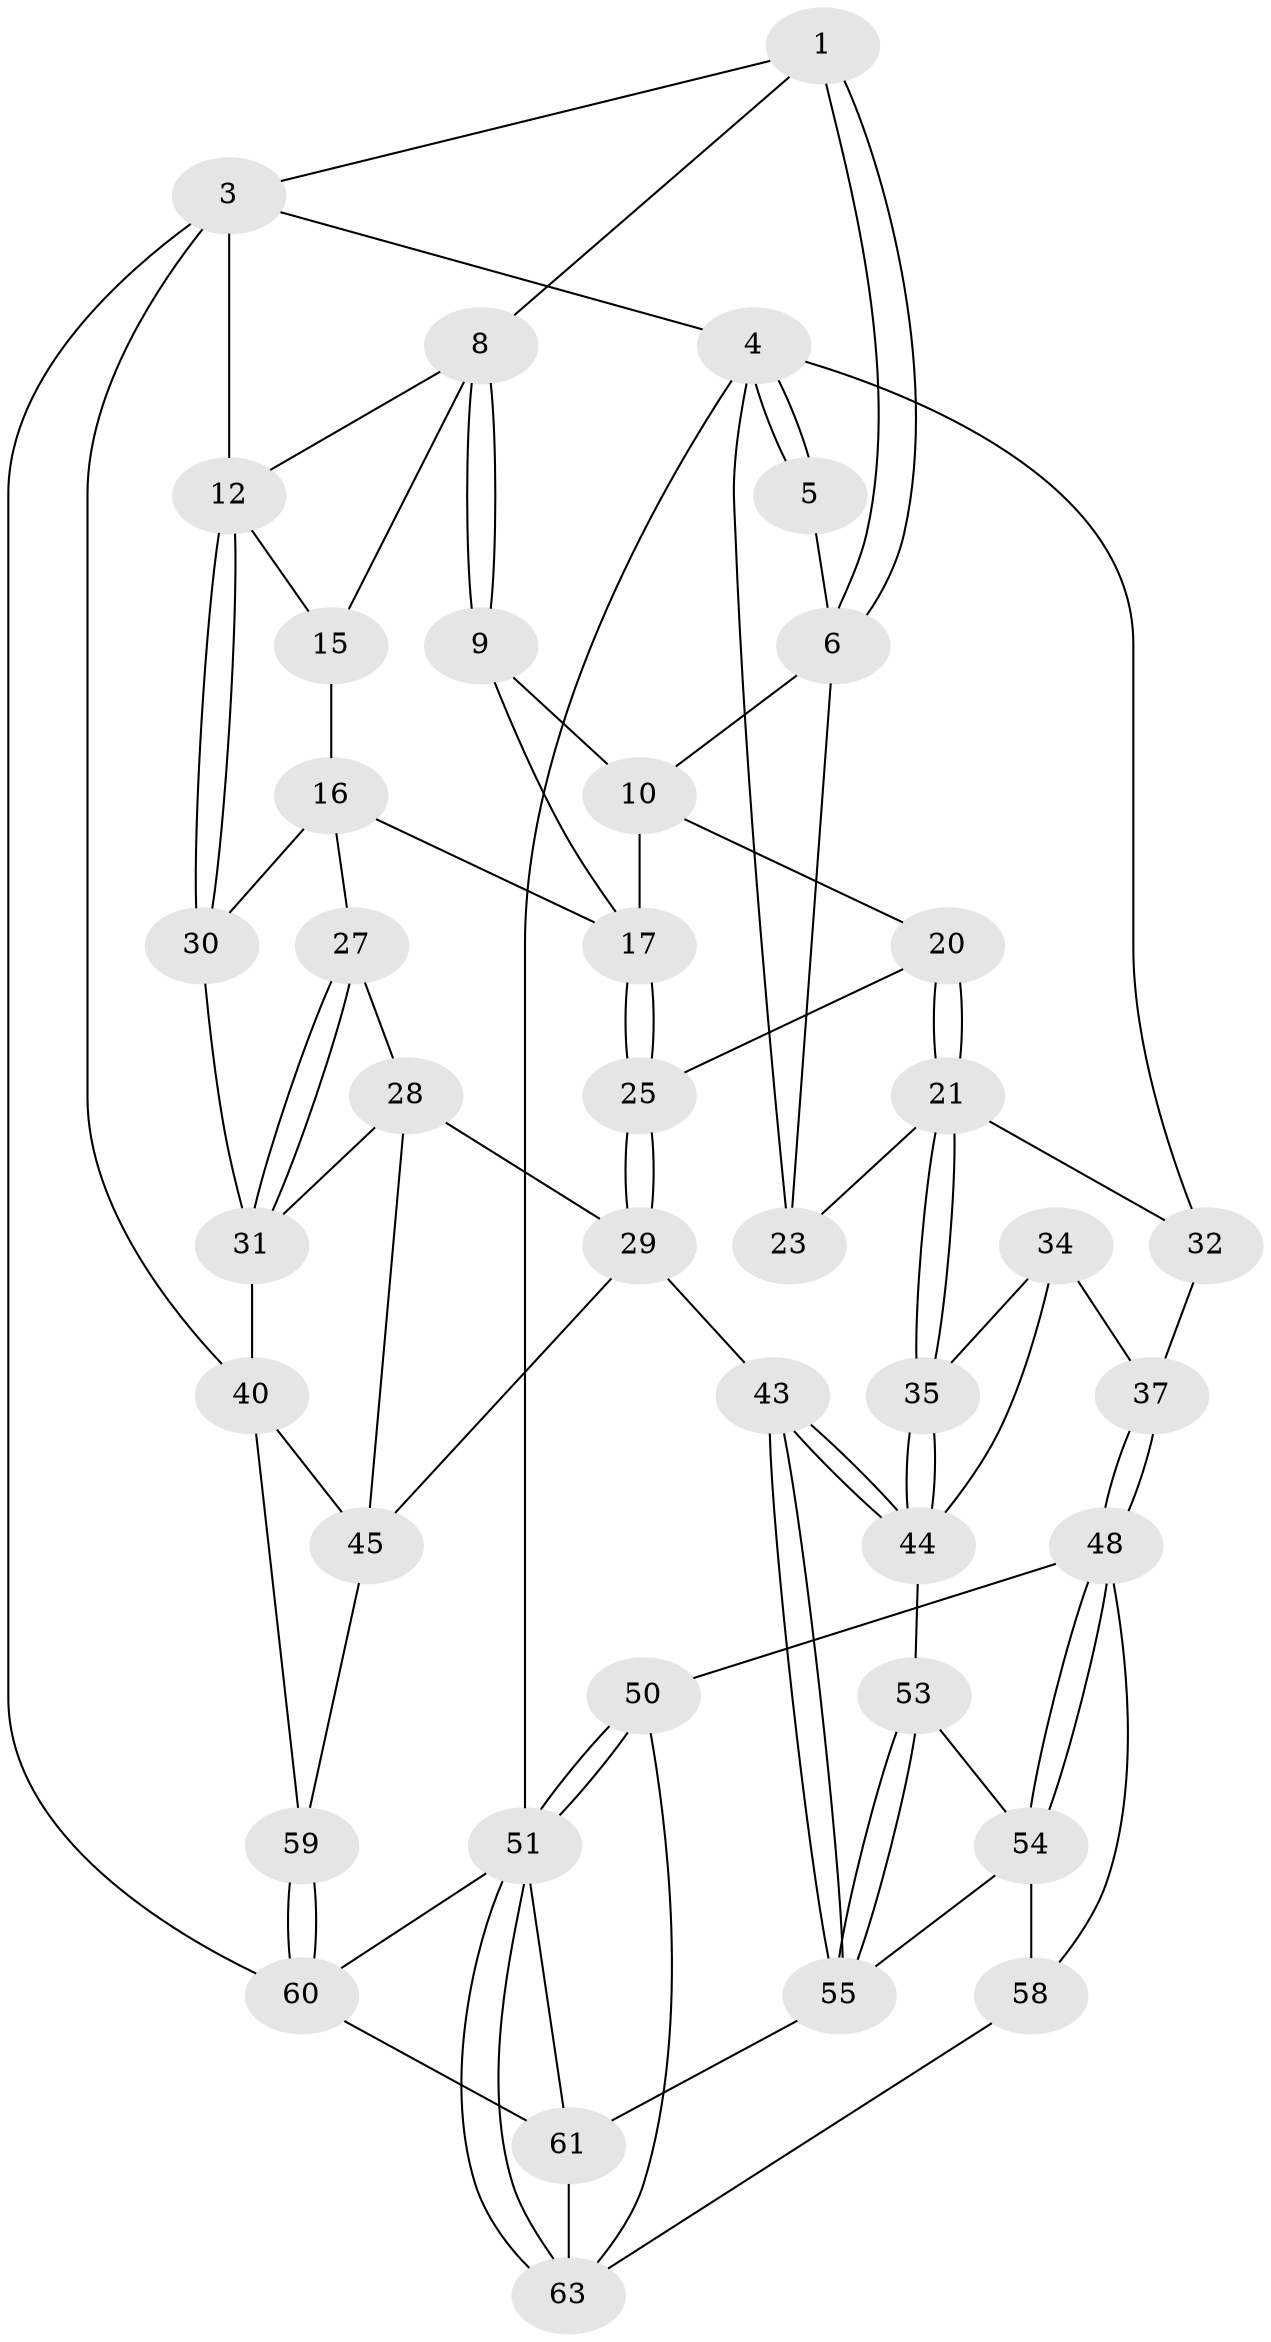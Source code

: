 // Generated by graph-tools (version 1.1) at 2025/24/03/03/25 07:24:39]
// undirected, 40 vertices, 90 edges
graph export_dot {
graph [start="1"]
  node [color=gray90,style=filled];
  1 [pos="+0.48233401689239547+0",super="+2"];
  3 [pos="+1+0",super="+11"];
  4 [pos="+0+0",super="+24"];
  5 [pos="+0.2664609470974872+0"];
  6 [pos="+0.4926317730058361+0.07223523672818384",super="+7"];
  8 [pos="+0.7510541245881505+0",super="+14"];
  9 [pos="+0.5417161228260543+0.10139907535409723"];
  10 [pos="+0.5187209680735754+0.09441340775073456",super="+19"];
  12 [pos="+1+0.24576489202110435",super="+13"];
  15 [pos="+0.7488106649575968+0.17734214991519"];
  16 [pos="+0.7391671148432029+0.19275386022192595",super="+26"];
  17 [pos="+0.5975343387090294+0.1969459195325202",super="+18"];
  20 [pos="+0.35554866534718244+0.3027261430015908"];
  21 [pos="+0.335730405277435+0.3068269870985405",super="+22"];
  23 [pos="+0.26198990073710976+0.14640808327267843"];
  25 [pos="+0.5638615246873298+0.34173290153861113"];
  27 [pos="+0.702302099266667+0.3420463308169558"];
  28 [pos="+0.6736673683087191+0.3735854469028428",super="+39"];
  29 [pos="+0.6202757415003362+0.3920693897195943",super="+42"];
  30 [pos="+0.8835869449348185+0.3424831153321844"];
  31 [pos="+0.849858423463065+0.413820632539107",super="+38"];
  32 [pos="+0.12614838953149884+0.3544199319536863",super="+33"];
  34 [pos="+0.16489734863865987+0.4514107034996706",super="+36"];
  35 [pos="+0.33930986378925665+0.4109615815975033"];
  37 [pos="+0+0.5663923765456657"];
  40 [pos="+1+0.6287216326385303",super="+41"];
  43 [pos="+0.49216482280987855+0.6499858518942201"];
  44 [pos="+0.3519652121371623+0.49476590439051676",super="+47"];
  45 [pos="+0.7553310859368961+0.6258219298700095",super="+46"];
  48 [pos="+0+0.6094412943018305",super="+49"];
  50 [pos="+0+0.9198387840151557"];
  51 [pos="+0+1",super="+52"];
  53 [pos="+0.19249776519706538+0.6840907626167791"];
  54 [pos="+0.19187891299173476+0.6845793117870885",super="+57"];
  55 [pos="+0.4859568603632909+0.6703734378422159",super="+56"];
  58 [pos="+0.19961847492956847+0.7556067274767667"];
  59 [pos="+0.7695315455702878+0.899461125903497",super="+66"];
  60 [pos="+0.6702498781976614+1",super="+65"];
  61 [pos="+0.5366459861481053+1",super="+62"];
  63 [pos="+0.24612038578342663+0.8933772223583901",super="+64"];
  1 -- 6;
  1 -- 6;
  1 -- 8;
  1 -- 3;
  3 -- 4;
  3 -- 40;
  3 -- 12;
  3 -- 60;
  4 -- 5;
  4 -- 5;
  4 -- 51;
  4 -- 23;
  4 -- 32;
  5 -- 6;
  6 -- 10;
  6 -- 23;
  8 -- 9;
  8 -- 9;
  8 -- 12;
  8 -- 15;
  9 -- 10;
  9 -- 17;
  10 -- 17;
  10 -- 20;
  12 -- 30;
  12 -- 30;
  12 -- 15;
  15 -- 16;
  16 -- 17;
  16 -- 27;
  16 -- 30;
  17 -- 25;
  17 -- 25;
  20 -- 21;
  20 -- 21;
  20 -- 25;
  21 -- 35;
  21 -- 35;
  21 -- 32;
  21 -- 23;
  25 -- 29;
  25 -- 29;
  27 -- 28;
  27 -- 31;
  27 -- 31;
  28 -- 29;
  28 -- 45;
  28 -- 31;
  29 -- 45;
  29 -- 43;
  30 -- 31;
  31 -- 40;
  32 -- 37;
  34 -- 35;
  34 -- 37;
  34 -- 44;
  35 -- 44;
  35 -- 44;
  37 -- 48;
  37 -- 48;
  40 -- 59;
  40 -- 45;
  43 -- 44;
  43 -- 44;
  43 -- 55;
  43 -- 55;
  44 -- 53;
  45 -- 59;
  48 -- 54;
  48 -- 54;
  48 -- 50;
  48 -- 58;
  50 -- 51;
  50 -- 51;
  50 -- 63;
  51 -- 63;
  51 -- 63;
  51 -- 61;
  51 -- 60;
  53 -- 54;
  53 -- 55;
  53 -- 55;
  54 -- 58;
  54 -- 55;
  55 -- 61;
  58 -- 63;
  59 -- 60 [weight=2];
  59 -- 60;
  60 -- 61;
  61 -- 63;
}
